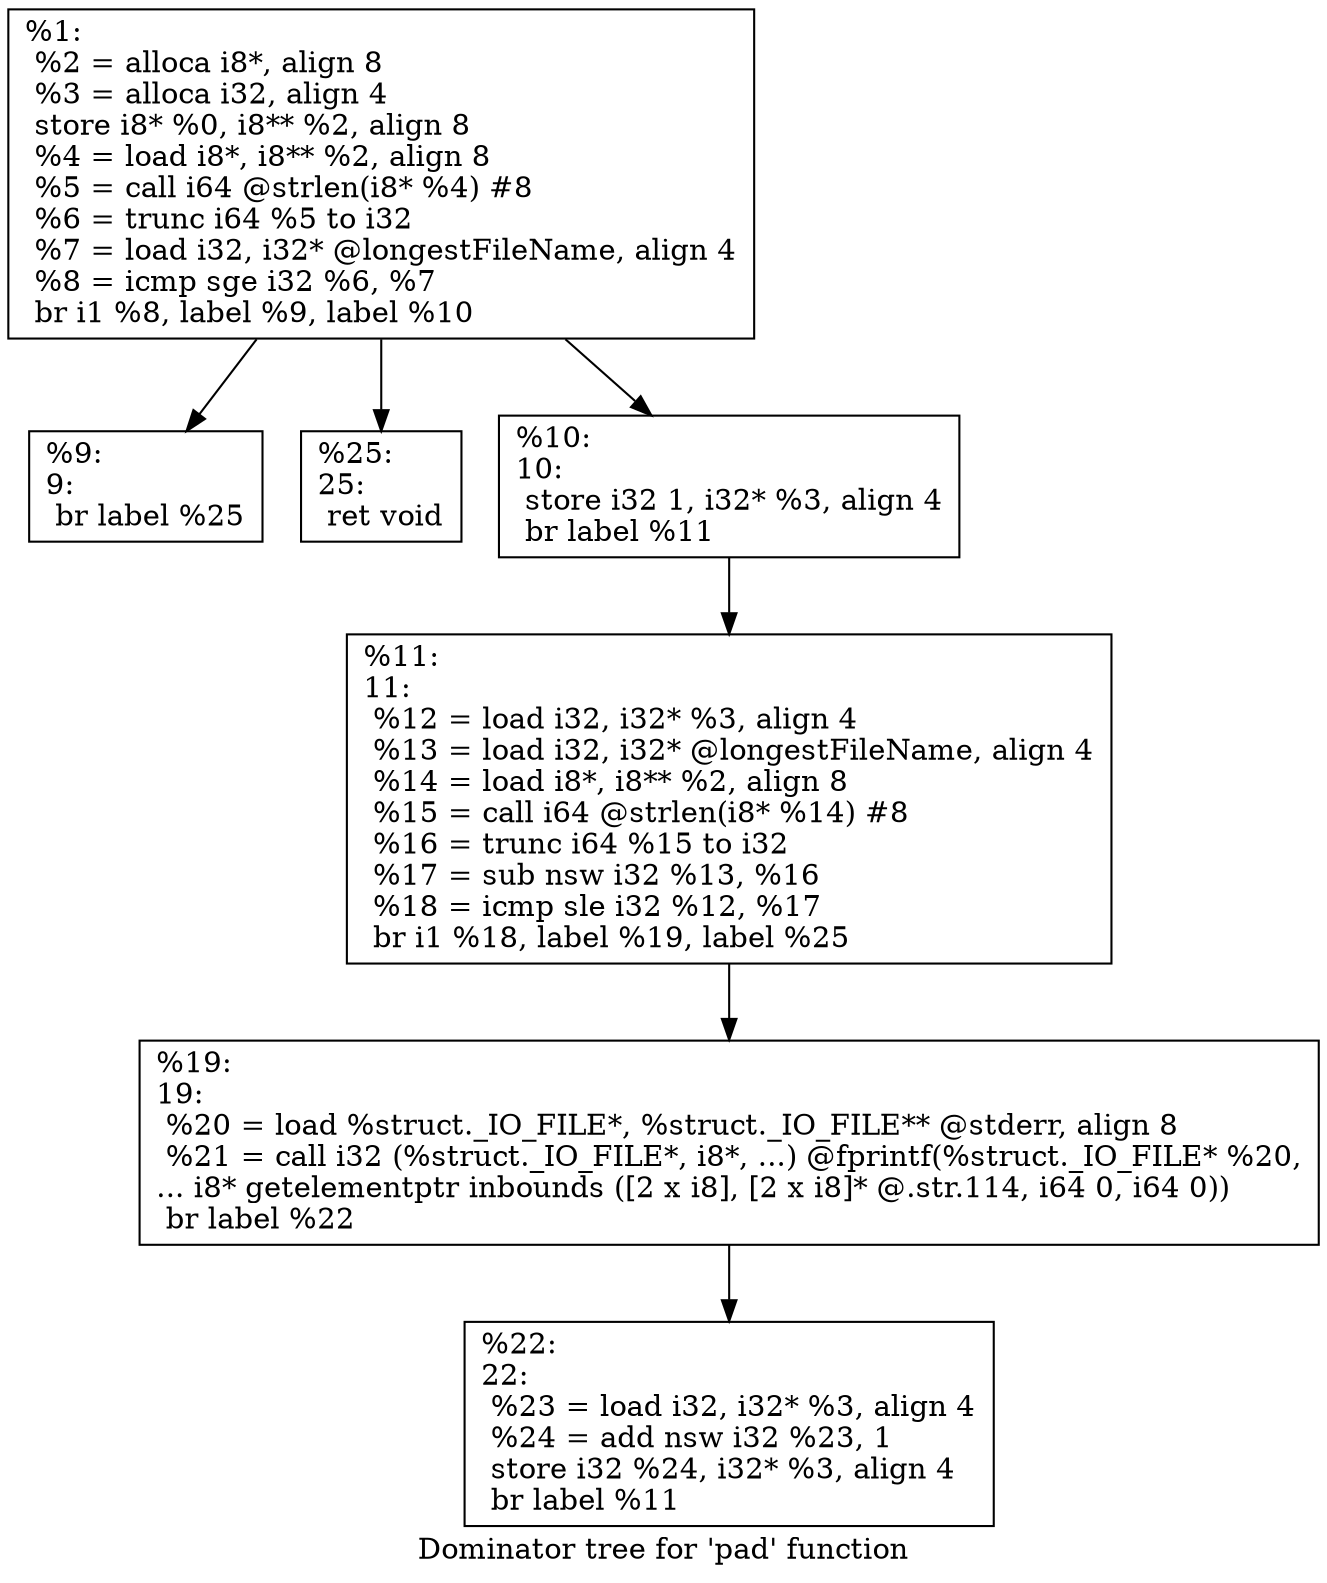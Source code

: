 digraph "Dominator tree for 'pad' function" {
	label="Dominator tree for 'pad' function";

	Node0xdaf430 [shape=record,label="{%1:\l  %2 = alloca i8*, align 8\l  %3 = alloca i32, align 4\l  store i8* %0, i8** %2, align 8\l  %4 = load i8*, i8** %2, align 8\l  %5 = call i64 @strlen(i8* %4) #8\l  %6 = trunc i64 %5 to i32\l  %7 = load i32, i32* @longestFileName, align 4\l  %8 = icmp sge i32 %6, %7\l  br i1 %8, label %9, label %10\l}"];
	Node0xdaf430 -> Node0xdaf610;
	Node0xdaf430 -> Node0x9e33e0;
	Node0xdaf430 -> Node0xdabc20;
	Node0xdaf610 [shape=record,label="{%9:\l9:                                                \l  br label %25\l}"];
	Node0x9e33e0 [shape=record,label="{%25:\l25:                                               \l  ret void\l}"];
	Node0xdabc20 [shape=record,label="{%10:\l10:                                               \l  store i32 1, i32* %3, align 4\l  br label %11\l}"];
	Node0xdabc20 -> Node0xcd2b50;
	Node0xcd2b50 [shape=record,label="{%11:\l11:                                               \l  %12 = load i32, i32* %3, align 4\l  %13 = load i32, i32* @longestFileName, align 4\l  %14 = load i8*, i8** %2, align 8\l  %15 = call i64 @strlen(i8* %14) #8\l  %16 = trunc i64 %15 to i32\l  %17 = sub nsw i32 %13, %16\l  %18 = icmp sle i32 %12, %17\l  br i1 %18, label %19, label %25\l}"];
	Node0xcd2b50 -> Node0xd86650;
	Node0xd86650 [shape=record,label="{%19:\l19:                                               \l  %20 = load %struct._IO_FILE*, %struct._IO_FILE** @stderr, align 8\l  %21 = call i32 (%struct._IO_FILE*, i8*, ...) @fprintf(%struct._IO_FILE* %20,\l... i8* getelementptr inbounds ([2 x i8], [2 x i8]* @.str.114, i64 0, i64 0))\l  br label %22\l}"];
	Node0xd86650 -> Node0xb7fd20;
	Node0xb7fd20 [shape=record,label="{%22:\l22:                                               \l  %23 = load i32, i32* %3, align 4\l  %24 = add nsw i32 %23, 1\l  store i32 %24, i32* %3, align 4\l  br label %11\l}"];
}
